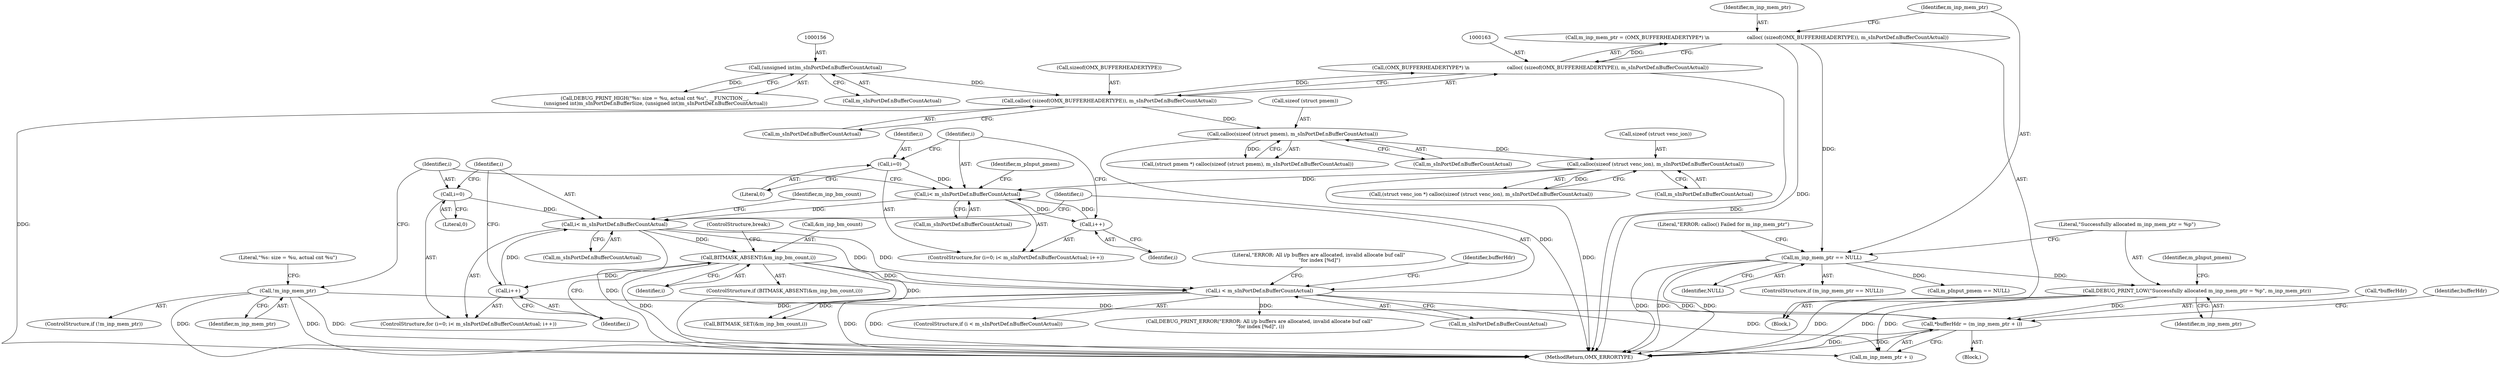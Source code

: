 digraph "0_Android_d575ecf607056d8e3328ef2eb56c52e98f81e87d@integer" {
"1000293" [label="(Call,*bufferHdr = (m_inp_mem_ptr + i))"];
"1000179" [label="(Call,DEBUG_PRINT_LOW(\"Successfully allocated m_inp_mem_ptr = %p\", m_inp_mem_ptr))"];
"1000171" [label="(Call,m_inp_mem_ptr == NULL)"];
"1000160" [label="(Call,m_inp_mem_ptr = (OMX_BUFFERHEADERTYPE*) \\n                        calloc( (sizeof(OMX_BUFFERHEADERTYPE)), m_sInPortDef.nBufferCountActual))"];
"1000162" [label="(Call,(OMX_BUFFERHEADERTYPE*) \\n                        calloc( (sizeof(OMX_BUFFERHEADERTYPE)), m_sInPortDef.nBufferCountActual))"];
"1000164" [label="(Call,calloc( (sizeof(OMX_BUFFERHEADERTYPE)), m_sInPortDef.nBufferCountActual))"];
"1000155" [label="(Call,(unsigned int)m_sInPortDef.nBufferCountActual)"];
"1000144" [label="(Call,!m_inp_mem_ptr)"];
"1000287" [label="(Call,i < m_sInPortDef.nBufferCountActual)"];
"1000271" [label="(Call,i< m_sInPortDef.nBufferCountActual)"];
"1000268" [label="(Call,i=0)"];
"1000276" [label="(Call,i++)"];
"1000280" [label="(Call,BITMASK_ABSENT(&m_inp_bm_count,i))"];
"1000224" [label="(Call,i< m_sInPortDef.nBufferCountActual)"];
"1000221" [label="(Call,i=0)"];
"1000229" [label="(Call,i++)"];
"1000205" [label="(Call,calloc(sizeof (struct venc_ion), m_sInPortDef.nBufferCountActual))"];
"1000186" [label="(Call,calloc(sizeof (struct pmem), m_sInPortDef.nBufferCountActual))"];
"1000147" [label="(Call,DEBUG_PRINT_HIGH(\"%s: size = %u, actual cnt %u\", __FUNCTION__,\n (unsigned int)m_sInPortDef.nBufferSize, (unsigned int)m_sInPortDef.nBufferCountActual))"];
"1000267" [label="(ControlStructure,for (i=0; i< m_sInPortDef.nBufferCountActual; i++))"];
"1000183" [label="(Identifier,m_pInput_pmem)"];
"1000155" [label="(Call,(unsigned int)m_sInPortDef.nBufferCountActual)"];
"1000203" [label="(Call,(struct venc_ion *) calloc(sizeof (struct venc_ion), m_sInPortDef.nBufferCountActual))"];
"1000193" [label="(Call,m_pInput_pmem == NULL)"];
"1000186" [label="(Call,calloc(sizeof (struct pmem), m_sInPortDef.nBufferCountActual))"];
"1000292" [label="(Block,)"];
"1000296" [label="(Call,m_inp_mem_ptr + i)"];
"1000176" [label="(Literal,\"ERROR: calloc() Failed for m_inp_mem_ptr\")"];
"1000173" [label="(Identifier,NULL)"];
"1000167" [label="(Call,m_sInPortDef.nBufferCountActual)"];
"1000540" [label="(Call,DEBUG_PRINT_ERROR(\"ERROR: All i/p buffers are allocated, invalid allocate buf call\"\n \"for index [%d]\", i))"];
"1000270" [label="(Literal,0)"];
"1000283" [label="(Identifier,i)"];
"1000205" [label="(Call,calloc(sizeof (struct venc_ion), m_sInPortDef.nBufferCountActual))"];
"1000281" [label="(Call,&m_inp_bm_count)"];
"1000223" [label="(Literal,0)"];
"1000206" [label="(Call,sizeof (struct venc_ion))"];
"1000145" [label="(Identifier,m_inp_mem_ptr)"];
"1000157" [label="(Call,m_sInPortDef.nBufferCountActual)"];
"1000548" [label="(MethodReturn,OMX_ERRORTYPE)"];
"1000180" [label="(Literal,\"Successfully allocated m_inp_mem_ptr = %p\")"];
"1000161" [label="(Identifier,m_inp_mem_ptr)"];
"1000225" [label="(Identifier,i)"];
"1000164" [label="(Call,calloc( (sizeof(OMX_BUFFERHEADERTYPE)), m_sInPortDef.nBufferCountActual))"];
"1000148" [label="(Literal,\"%s: size = %u, actual cnt %u\")"];
"1000162" [label="(Call,(OMX_BUFFERHEADERTYPE*) \\n                        calloc( (sizeof(OMX_BUFFERHEADERTYPE)), m_sInPortDef.nBufferCountActual))"];
"1000143" [label="(ControlStructure,if (!m_inp_mem_ptr))"];
"1000277" [label="(Identifier,i)"];
"1000287" [label="(Call,i < m_sInPortDef.nBufferCountActual)"];
"1000172" [label="(Identifier,m_inp_mem_ptr)"];
"1000235" [label="(Identifier,m_pInput_pmem)"];
"1000187" [label="(Call,sizeof (struct pmem))"];
"1000285" [label="(ControlStructure,break;)"];
"1000280" [label="(Call,BITMASK_ABSENT(&m_inp_bm_count,i))"];
"1000229" [label="(Call,i++)"];
"1000222" [label="(Identifier,i)"];
"1000189" [label="(Call,m_sInPortDef.nBufferCountActual)"];
"1000160" [label="(Call,m_inp_mem_ptr = (OMX_BUFFERHEADERTYPE*) \\n                        calloc( (sizeof(OMX_BUFFERHEADERTYPE)), m_sInPortDef.nBufferCountActual))"];
"1000184" [label="(Call,(struct pmem *) calloc(sizeof (struct pmem), m_sInPortDef.nBufferCountActual))"];
"1000279" [label="(ControlStructure,if (BITMASK_ABSENT(&m_inp_bm_count,i)))"];
"1000282" [label="(Identifier,m_inp_bm_count)"];
"1000221" [label="(Call,i=0)"];
"1000144" [label="(Call,!m_inp_mem_ptr)"];
"1000294" [label="(Call,*bufferHdr)"];
"1000179" [label="(Call,DEBUG_PRINT_LOW(\"Successfully allocated m_inp_mem_ptr = %p\", m_inp_mem_ptr))"];
"1000146" [label="(Block,)"];
"1000165" [label="(Call,sizeof(OMX_BUFFERHEADERTYPE))"];
"1000273" [label="(Call,m_sInPortDef.nBufferCountActual)"];
"1000293" [label="(Call,*bufferHdr = (m_inp_mem_ptr + i))"];
"1000170" [label="(ControlStructure,if (m_inp_mem_ptr == NULL))"];
"1000288" [label="(Identifier,i)"];
"1000541" [label="(Literal,\"ERROR: All i/p buffers are allocated, invalid allocate buf call\"\n \"for index [%d]\")"];
"1000224" [label="(Call,i< m_sInPortDef.nBufferCountActual)"];
"1000230" [label="(Identifier,i)"];
"1000208" [label="(Call,m_sInPortDef.nBufferCountActual)"];
"1000220" [label="(ControlStructure,for (i=0; i< m_sInPortDef.nBufferCountActual; i++))"];
"1000271" [label="(Call,i< m_sInPortDef.nBufferCountActual)"];
"1000516" [label="(Call,BITMASK_SET(&m_inp_bm_count,i))"];
"1000272" [label="(Identifier,i)"];
"1000289" [label="(Call,m_sInPortDef.nBufferCountActual)"];
"1000181" [label="(Identifier,m_inp_mem_ptr)"];
"1000269" [label="(Identifier,i)"];
"1000276" [label="(Call,i++)"];
"1000302" [label="(Identifier,bufferHdr)"];
"1000268" [label="(Call,i=0)"];
"1000226" [label="(Call,m_sInPortDef.nBufferCountActual)"];
"1000171" [label="(Call,m_inp_mem_ptr == NULL)"];
"1000295" [label="(Identifier,bufferHdr)"];
"1000286" [label="(ControlStructure,if (i < m_sInPortDef.nBufferCountActual))"];
"1000293" -> "1000292"  [label="AST: "];
"1000293" -> "1000296"  [label="CFG: "];
"1000294" -> "1000293"  [label="AST: "];
"1000296" -> "1000293"  [label="AST: "];
"1000302" -> "1000293"  [label="CFG: "];
"1000293" -> "1000548"  [label="DDG: "];
"1000293" -> "1000548"  [label="DDG: "];
"1000179" -> "1000293"  [label="DDG: "];
"1000144" -> "1000293"  [label="DDG: "];
"1000287" -> "1000293"  [label="DDG: "];
"1000179" -> "1000146"  [label="AST: "];
"1000179" -> "1000181"  [label="CFG: "];
"1000180" -> "1000179"  [label="AST: "];
"1000181" -> "1000179"  [label="AST: "];
"1000183" -> "1000179"  [label="CFG: "];
"1000179" -> "1000548"  [label="DDG: "];
"1000179" -> "1000548"  [label="DDG: "];
"1000171" -> "1000179"  [label="DDG: "];
"1000179" -> "1000296"  [label="DDG: "];
"1000171" -> "1000170"  [label="AST: "];
"1000171" -> "1000173"  [label="CFG: "];
"1000172" -> "1000171"  [label="AST: "];
"1000173" -> "1000171"  [label="AST: "];
"1000176" -> "1000171"  [label="CFG: "];
"1000180" -> "1000171"  [label="CFG: "];
"1000171" -> "1000548"  [label="DDG: "];
"1000171" -> "1000548"  [label="DDG: "];
"1000171" -> "1000548"  [label="DDG: "];
"1000160" -> "1000171"  [label="DDG: "];
"1000171" -> "1000193"  [label="DDG: "];
"1000160" -> "1000146"  [label="AST: "];
"1000160" -> "1000162"  [label="CFG: "];
"1000161" -> "1000160"  [label="AST: "];
"1000162" -> "1000160"  [label="AST: "];
"1000172" -> "1000160"  [label="CFG: "];
"1000160" -> "1000548"  [label="DDG: "];
"1000162" -> "1000160"  [label="DDG: "];
"1000162" -> "1000164"  [label="CFG: "];
"1000163" -> "1000162"  [label="AST: "];
"1000164" -> "1000162"  [label="AST: "];
"1000162" -> "1000548"  [label="DDG: "];
"1000164" -> "1000162"  [label="DDG: "];
"1000164" -> "1000167"  [label="CFG: "];
"1000165" -> "1000164"  [label="AST: "];
"1000167" -> "1000164"  [label="AST: "];
"1000164" -> "1000548"  [label="DDG: "];
"1000155" -> "1000164"  [label="DDG: "];
"1000164" -> "1000186"  [label="DDG: "];
"1000155" -> "1000147"  [label="AST: "];
"1000155" -> "1000157"  [label="CFG: "];
"1000156" -> "1000155"  [label="AST: "];
"1000157" -> "1000155"  [label="AST: "];
"1000147" -> "1000155"  [label="CFG: "];
"1000155" -> "1000147"  [label="DDG: "];
"1000144" -> "1000143"  [label="AST: "];
"1000144" -> "1000145"  [label="CFG: "];
"1000145" -> "1000144"  [label="AST: "];
"1000148" -> "1000144"  [label="CFG: "];
"1000269" -> "1000144"  [label="CFG: "];
"1000144" -> "1000548"  [label="DDG: "];
"1000144" -> "1000548"  [label="DDG: "];
"1000144" -> "1000296"  [label="DDG: "];
"1000287" -> "1000286"  [label="AST: "];
"1000287" -> "1000289"  [label="CFG: "];
"1000288" -> "1000287"  [label="AST: "];
"1000289" -> "1000287"  [label="AST: "];
"1000295" -> "1000287"  [label="CFG: "];
"1000541" -> "1000287"  [label="CFG: "];
"1000287" -> "1000548"  [label="DDG: "];
"1000287" -> "1000548"  [label="DDG: "];
"1000271" -> "1000287"  [label="DDG: "];
"1000271" -> "1000287"  [label="DDG: "];
"1000280" -> "1000287"  [label="DDG: "];
"1000287" -> "1000296"  [label="DDG: "];
"1000287" -> "1000516"  [label="DDG: "];
"1000287" -> "1000540"  [label="DDG: "];
"1000271" -> "1000267"  [label="AST: "];
"1000271" -> "1000273"  [label="CFG: "];
"1000272" -> "1000271"  [label="AST: "];
"1000273" -> "1000271"  [label="AST: "];
"1000282" -> "1000271"  [label="CFG: "];
"1000288" -> "1000271"  [label="CFG: "];
"1000271" -> "1000548"  [label="DDG: "];
"1000268" -> "1000271"  [label="DDG: "];
"1000276" -> "1000271"  [label="DDG: "];
"1000224" -> "1000271"  [label="DDG: "];
"1000271" -> "1000280"  [label="DDG: "];
"1000268" -> "1000267"  [label="AST: "];
"1000268" -> "1000270"  [label="CFG: "];
"1000269" -> "1000268"  [label="AST: "];
"1000270" -> "1000268"  [label="AST: "];
"1000272" -> "1000268"  [label="CFG: "];
"1000276" -> "1000267"  [label="AST: "];
"1000276" -> "1000277"  [label="CFG: "];
"1000277" -> "1000276"  [label="AST: "];
"1000272" -> "1000276"  [label="CFG: "];
"1000280" -> "1000276"  [label="DDG: "];
"1000280" -> "1000279"  [label="AST: "];
"1000280" -> "1000283"  [label="CFG: "];
"1000281" -> "1000280"  [label="AST: "];
"1000283" -> "1000280"  [label="AST: "];
"1000285" -> "1000280"  [label="CFG: "];
"1000277" -> "1000280"  [label="CFG: "];
"1000280" -> "1000548"  [label="DDG: "];
"1000280" -> "1000548"  [label="DDG: "];
"1000280" -> "1000516"  [label="DDG: "];
"1000224" -> "1000220"  [label="AST: "];
"1000224" -> "1000226"  [label="CFG: "];
"1000225" -> "1000224"  [label="AST: "];
"1000226" -> "1000224"  [label="AST: "];
"1000235" -> "1000224"  [label="CFG: "];
"1000269" -> "1000224"  [label="CFG: "];
"1000221" -> "1000224"  [label="DDG: "];
"1000229" -> "1000224"  [label="DDG: "];
"1000205" -> "1000224"  [label="DDG: "];
"1000224" -> "1000229"  [label="DDG: "];
"1000221" -> "1000220"  [label="AST: "];
"1000221" -> "1000223"  [label="CFG: "];
"1000222" -> "1000221"  [label="AST: "];
"1000223" -> "1000221"  [label="AST: "];
"1000225" -> "1000221"  [label="CFG: "];
"1000229" -> "1000220"  [label="AST: "];
"1000229" -> "1000230"  [label="CFG: "];
"1000230" -> "1000229"  [label="AST: "];
"1000225" -> "1000229"  [label="CFG: "];
"1000205" -> "1000203"  [label="AST: "];
"1000205" -> "1000208"  [label="CFG: "];
"1000206" -> "1000205"  [label="AST: "];
"1000208" -> "1000205"  [label="AST: "];
"1000203" -> "1000205"  [label="CFG: "];
"1000205" -> "1000548"  [label="DDG: "];
"1000205" -> "1000203"  [label="DDG: "];
"1000186" -> "1000205"  [label="DDG: "];
"1000186" -> "1000184"  [label="AST: "];
"1000186" -> "1000189"  [label="CFG: "];
"1000187" -> "1000186"  [label="AST: "];
"1000189" -> "1000186"  [label="AST: "];
"1000184" -> "1000186"  [label="CFG: "];
"1000186" -> "1000548"  [label="DDG: "];
"1000186" -> "1000184"  [label="DDG: "];
}
